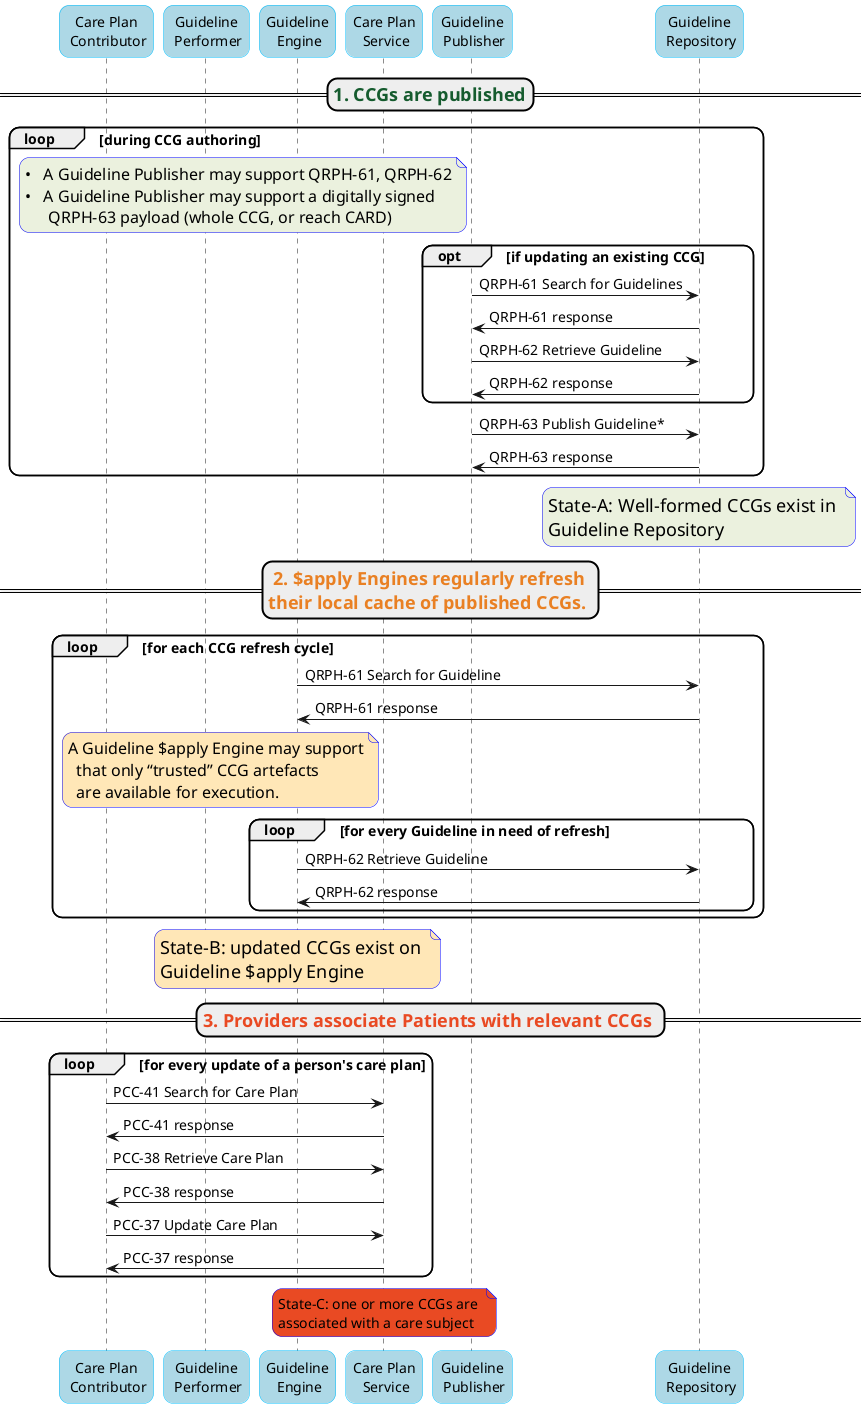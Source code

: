 @startuml
skinparam defaultFontSize        14
skinparam roundcorner            20
skinparam Note {
BackgroundColor LightBlue
BorderColor Blue
}
skinparam Participant {
FontName Arial
Style awesome
BorderColor DeepSkyBlue
BackgroundColor LightBlue
}
participant "Care Plan\n Contributor" as cpc
participant "Guideline\n Performer" as gf
participant "Guideline\n Engine" as ge
participant "Care Plan\n Service" as cps
participant "Guideline\n Publisher" as gp
participant "Guideline\n Repository" as gr

==<size 18><color #155b2e>1. CCGs are published==

loop during CCG authoring
  note left of gp #EBF1DE
<size 16>•   A Guideline Publisher may support QRPH-61, QRPH-62
<size 16>•   A Guideline Publisher may support a digitally signed
   <size 16>   QRPH-63 payload (whole CCG, or reach CARD)
end note
 opt if updating an existing CCG
  gp -> gr: QRPH-61 Search for Guidelines
  gr -> gp: QRPH-61 response

  gp -> gr: QRPH-62 Retrieve Guideline
  gr -> gp: QRPH-62 response
 end opt
 gp -> gr: QRPH-63 Publish Guideline*
 gr -> gp: QRPH-63 response
end loop
note over gr #EBF1DE: <size 18>State-A: Well-formed CCGs exist in \n<size 18>Guideline Repository
==<size 18><color #e98023> 2. $apply Engines regularly refresh\n<size 18><color #e98023>their local cache of published CCGs. ==

loop for each CCG refresh cycle
 ge -> gr: QRPH-61 Search for Guideline
 gr -> ge: QRPH-61 response
 note left of cps #FFE7B7
 <size 16>A Guideline $apply Engine may support
 <size 16>  that only “trusted” CCG artefacts
 <size 16>  are available for execution.
end note
 loop for every Guideline in need of refresh
  ge -> gr: QRPH-62 Retrieve Guideline
  gr -> ge: QRPH-62 response
 end loop for Guideline refresh 
end loop for refresh cycle
note over ge #FFE7B7: <size 18>State-B: updated CCGs exist on \n<size 18>Guideline $apply Engine
==<size 18><color #e94a23>3. Providers associate Patients with relevant CCGs ==
loop for every update of a person's care plan
 cpc -> cps: PCC-41 Search for Care Plan
 cps -> cpc: PCC-41 response
 cpc -> cps: PCC-38 Retrieve Care Plan
 cps -> cpc: PCC-38 response
 cpc -> cps: PCC-37 Update Care Plan
 cps -> cpc: PCC-37 response
end loop
note over cps #e94a23: <size 14>State-C: one or more CCGs are \n<size 14>associated with a care subject
@enduml